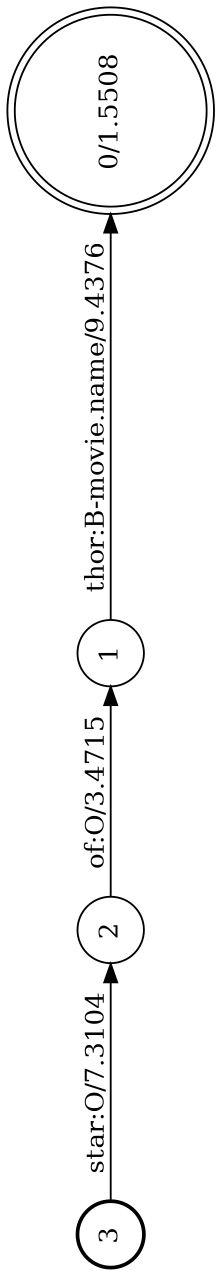 digraph FST {
rankdir = LR;
size = "8.5,11";
label = "";
center = 1;
orientation = Landscape;
ranksep = "0.4";
nodesep = "0.25";
3 [label = "3", shape = circle, style = bold, fontsize = 14]
	3 -> 2 [label = "star:O/7.3104", fontsize = 14];
0 [label = "0/1.5508", shape = doublecircle, style = solid, fontsize = 14]
1 [label = "1", shape = circle, style = solid, fontsize = 14]
	1 -> 0 [label = "thor:B-movie.name/9.4376", fontsize = 14];
2 [label = "2", shape = circle, style = solid, fontsize = 14]
	2 -> 1 [label = "of:O/3.4715", fontsize = 14];
}
